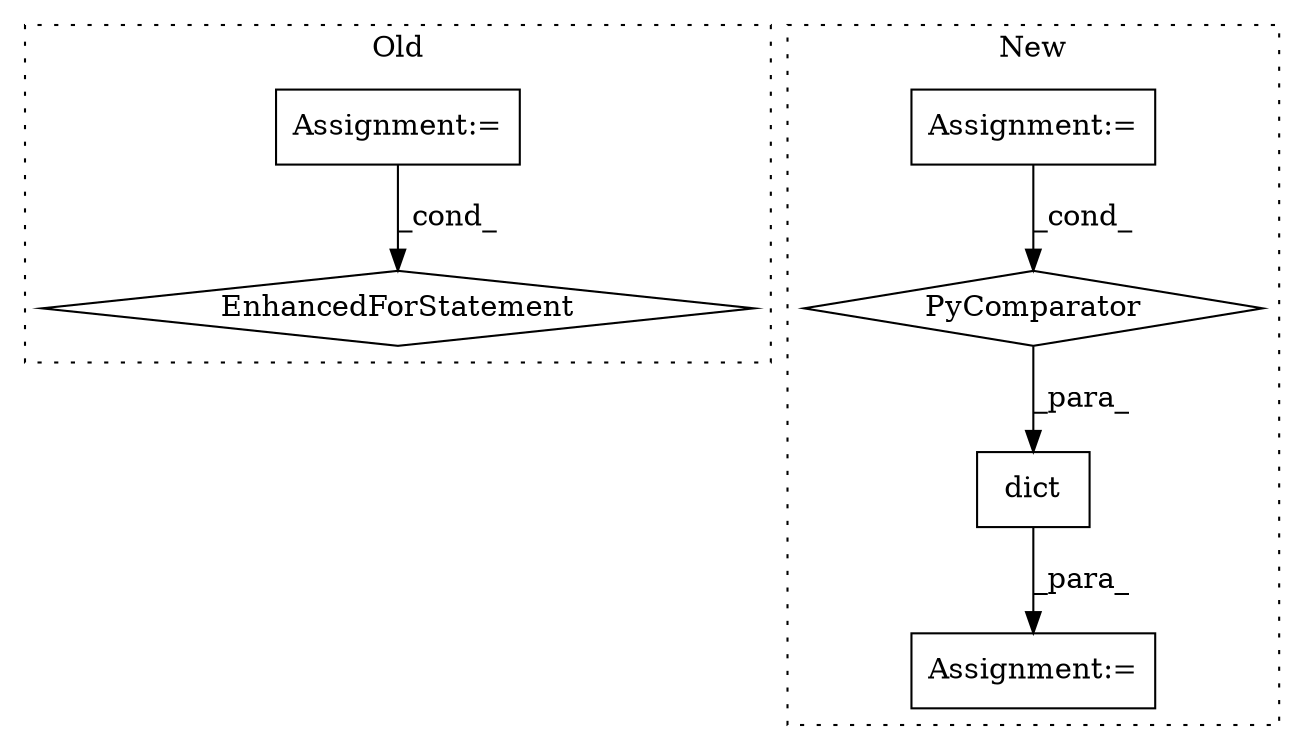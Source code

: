 digraph G {
subgraph cluster0 {
1 [label="EnhancedForStatement" a="70" s="6927,7012" l="53,2" shape="diamond"];
3 [label="Assignment:=" a="7" s="6927,7012" l="53,2" shape="box"];
label = "Old";
style="dotted";
}
subgraph cluster1 {
2 [label="dict" a="32" s="6870,7039" l="19,-8" shape="box"];
4 [label="Assignment:=" a="7" s="6976" l="52" shape="box"];
5 [label="Assignment:=" a="7" s="6869" l="1" shape="box"];
6 [label="PyComparator" a="113" s="6976" l="52" shape="diamond"];
label = "New";
style="dotted";
}
2 -> 5 [label="_para_"];
3 -> 1 [label="_cond_"];
4 -> 6 [label="_cond_"];
6 -> 2 [label="_para_"];
}